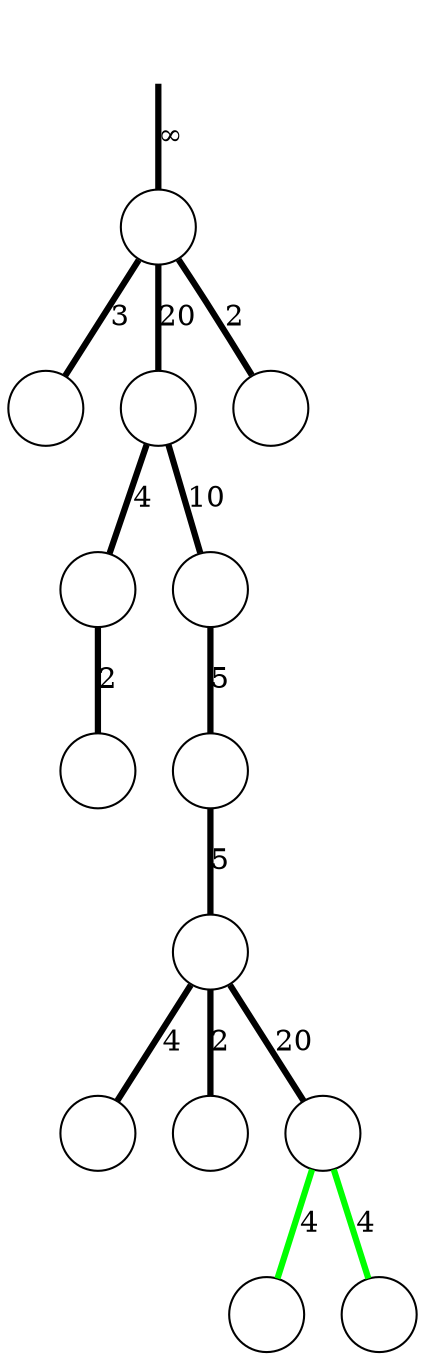 digraph
{
	node [shape=circle, label=""];
	edge [dir=both, arrowtail=none, arrowhead=none, penwidth=3];

	r -> n00 [label="&infin;"];
	n00 -> n10 [label=3];
	n00 -> n11 [label=20];
	n00 -> n12 [label=2];
	n11 -> n20 [label=4];
	n11 -> n21 [label=10];
	n20 -> n30 [label=2];
	n21 -> n31 [label=5];
	n31 -> n40 [label=5];
	n40 -> n50 [label=4];
	n40 -> n51 [label=2];
	n40 -> n52 [label=20];
	n52 -> n60 [label=4, color=green];
	n52 -> n61 [label=4, color=green];

	r [style=invisible];
}
